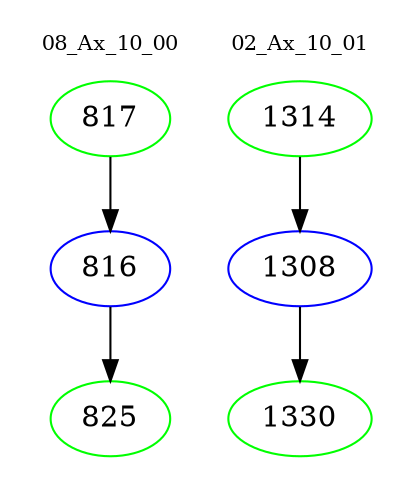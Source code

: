 digraph{
subgraph cluster_0 {
color = white
label = "08_Ax_10_00";
fontsize=10;
T0_817 [label="817", color="green"]
T0_817 -> T0_816 [color="black"]
T0_816 [label="816", color="blue"]
T0_816 -> T0_825 [color="black"]
T0_825 [label="825", color="green"]
}
subgraph cluster_1 {
color = white
label = "02_Ax_10_01";
fontsize=10;
T1_1314 [label="1314", color="green"]
T1_1314 -> T1_1308 [color="black"]
T1_1308 [label="1308", color="blue"]
T1_1308 -> T1_1330 [color="black"]
T1_1330 [label="1330", color="green"]
}
}
